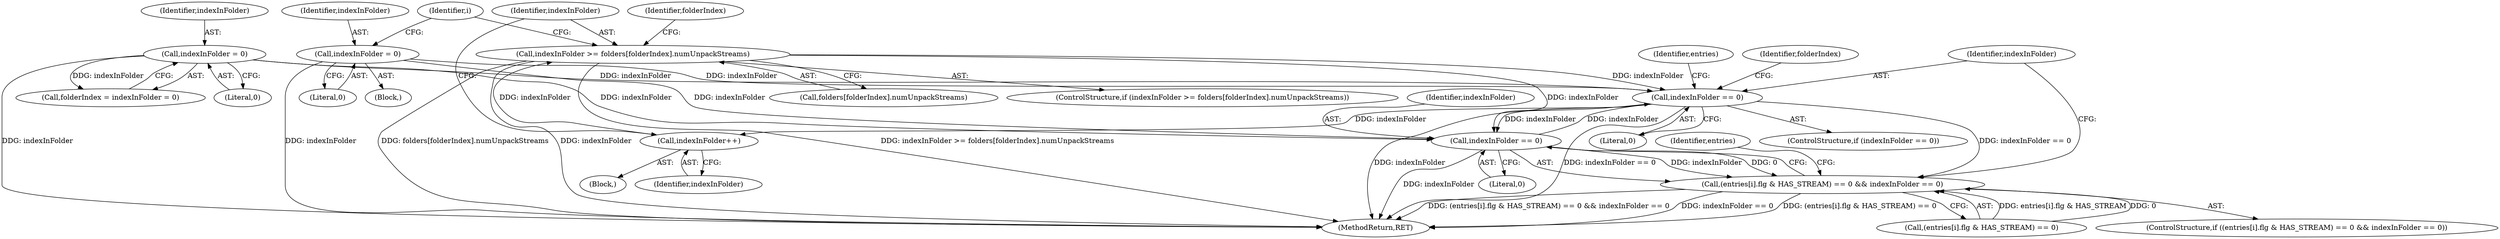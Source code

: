 digraph "0_libarchive_7f17c791dcfd8c0416e2cd2485b19410e47ef126@array" {
"1001292" [label="(Call,indexInFolder >= folders[folderIndex].numUnpackStreams)"];
"1001289" [label="(Call,indexInFolder++)"];
"1001245" [label="(Call,indexInFolder == 0)"];
"1001231" [label="(Call,indexInFolder == 0)"];
"1001292" [label="(Call,indexInFolder >= folders[folderIndex].numUnpackStreams)"];
"1000912" [label="(Call,indexInFolder = 0)"];
"1001302" [label="(Call,indexInFolder = 0)"];
"1001221" [label="(Call,(entries[i].flg & HAS_STREAM) == 0 && indexInFolder == 0)"];
"1001301" [label="(Identifier,folderIndex)"];
"1001290" [label="(Identifier,indexInFolder)"];
"1001221" [label="(Call,(entries[i].flg & HAS_STREAM) == 0 && indexInFolder == 0)"];
"1001232" [label="(Identifier,indexInFolder)"];
"1001289" [label="(Call,indexInFolder++)"];
"1001304" [label="(Literal,0)"];
"1000913" [label="(Identifier,indexInFolder)"];
"1001246" [label="(Identifier,indexInFolder)"];
"1000910" [label="(Call,folderIndex = indexInFolder = 0)"];
"1001294" [label="(Call,folders[folderIndex].numUnpackStreams)"];
"1001245" [label="(Call,indexInFolder == 0)"];
"1000912" [label="(Call,indexInFolder = 0)"];
"1001292" [label="(Call,indexInFolder >= folders[folderIndex].numUnpackStreams)"];
"1001274" [label="(Identifier,entries)"];
"1001253" [label="(Identifier,folderIndex)"];
"1001299" [label="(Block,)"];
"1000914" [label="(Literal,0)"];
"1001302" [label="(Call,indexInFolder = 0)"];
"1001238" [label="(Identifier,entries)"];
"1001247" [label="(Literal,0)"];
"1000926" [label="(Block,)"];
"1000925" [label="(Identifier,i)"];
"1001244" [label="(ControlStructure,if (indexInFolder == 0))"];
"1001222" [label="(Call,(entries[i].flg & HAS_STREAM) == 0)"];
"1001233" [label="(Literal,0)"];
"1001291" [label="(ControlStructure,if (indexInFolder >= folders[folderIndex].numUnpackStreams))"];
"1001303" [label="(Identifier,indexInFolder)"];
"1001307" [label="(MethodReturn,RET)"];
"1001220" [label="(ControlStructure,if ((entries[i].flg & HAS_STREAM) == 0 && indexInFolder == 0))"];
"1001231" [label="(Call,indexInFolder == 0)"];
"1001293" [label="(Identifier,indexInFolder)"];
"1001292" -> "1001291"  [label="AST: "];
"1001292" -> "1001294"  [label="CFG: "];
"1001293" -> "1001292"  [label="AST: "];
"1001294" -> "1001292"  [label="AST: "];
"1001301" -> "1001292"  [label="CFG: "];
"1000925" -> "1001292"  [label="CFG: "];
"1001292" -> "1001307"  [label="DDG: folders[folderIndex].numUnpackStreams"];
"1001292" -> "1001307"  [label="DDG: indexInFolder"];
"1001292" -> "1001307"  [label="DDG: indexInFolder >= folders[folderIndex].numUnpackStreams"];
"1001292" -> "1001231"  [label="DDG: indexInFolder"];
"1001292" -> "1001245"  [label="DDG: indexInFolder"];
"1001289" -> "1001292"  [label="DDG: indexInFolder"];
"1001289" -> "1000926"  [label="AST: "];
"1001289" -> "1001290"  [label="CFG: "];
"1001290" -> "1001289"  [label="AST: "];
"1001293" -> "1001289"  [label="CFG: "];
"1001245" -> "1001289"  [label="DDG: indexInFolder"];
"1001245" -> "1001244"  [label="AST: "];
"1001245" -> "1001247"  [label="CFG: "];
"1001246" -> "1001245"  [label="AST: "];
"1001247" -> "1001245"  [label="AST: "];
"1001253" -> "1001245"  [label="CFG: "];
"1001274" -> "1001245"  [label="CFG: "];
"1001245" -> "1001307"  [label="DDG: indexInFolder"];
"1001245" -> "1001307"  [label="DDG: indexInFolder == 0"];
"1001245" -> "1001221"  [label="DDG: indexInFolder == 0"];
"1001245" -> "1001231"  [label="DDG: indexInFolder"];
"1001231" -> "1001245"  [label="DDG: indexInFolder"];
"1000912" -> "1001245"  [label="DDG: indexInFolder"];
"1001302" -> "1001245"  [label="DDG: indexInFolder"];
"1001231" -> "1001221"  [label="AST: "];
"1001231" -> "1001233"  [label="CFG: "];
"1001232" -> "1001231"  [label="AST: "];
"1001233" -> "1001231"  [label="AST: "];
"1001221" -> "1001231"  [label="CFG: "];
"1001231" -> "1001307"  [label="DDG: indexInFolder"];
"1001231" -> "1001221"  [label="DDG: indexInFolder"];
"1001231" -> "1001221"  [label="DDG: 0"];
"1000912" -> "1001231"  [label="DDG: indexInFolder"];
"1001302" -> "1001231"  [label="DDG: indexInFolder"];
"1000912" -> "1000910"  [label="AST: "];
"1000912" -> "1000914"  [label="CFG: "];
"1000913" -> "1000912"  [label="AST: "];
"1000914" -> "1000912"  [label="AST: "];
"1000910" -> "1000912"  [label="CFG: "];
"1000912" -> "1001307"  [label="DDG: indexInFolder"];
"1000912" -> "1000910"  [label="DDG: indexInFolder"];
"1001302" -> "1001299"  [label="AST: "];
"1001302" -> "1001304"  [label="CFG: "];
"1001303" -> "1001302"  [label="AST: "];
"1001304" -> "1001302"  [label="AST: "];
"1000925" -> "1001302"  [label="CFG: "];
"1001302" -> "1001307"  [label="DDG: indexInFolder"];
"1001221" -> "1001220"  [label="AST: "];
"1001221" -> "1001222"  [label="CFG: "];
"1001222" -> "1001221"  [label="AST: "];
"1001238" -> "1001221"  [label="CFG: "];
"1001246" -> "1001221"  [label="CFG: "];
"1001221" -> "1001307"  [label="DDG: (entries[i].flg & HAS_STREAM) == 0 && indexInFolder == 0"];
"1001221" -> "1001307"  [label="DDG: indexInFolder == 0"];
"1001221" -> "1001307"  [label="DDG: (entries[i].flg & HAS_STREAM) == 0"];
"1001222" -> "1001221"  [label="DDG: entries[i].flg & HAS_STREAM"];
"1001222" -> "1001221"  [label="DDG: 0"];
}

